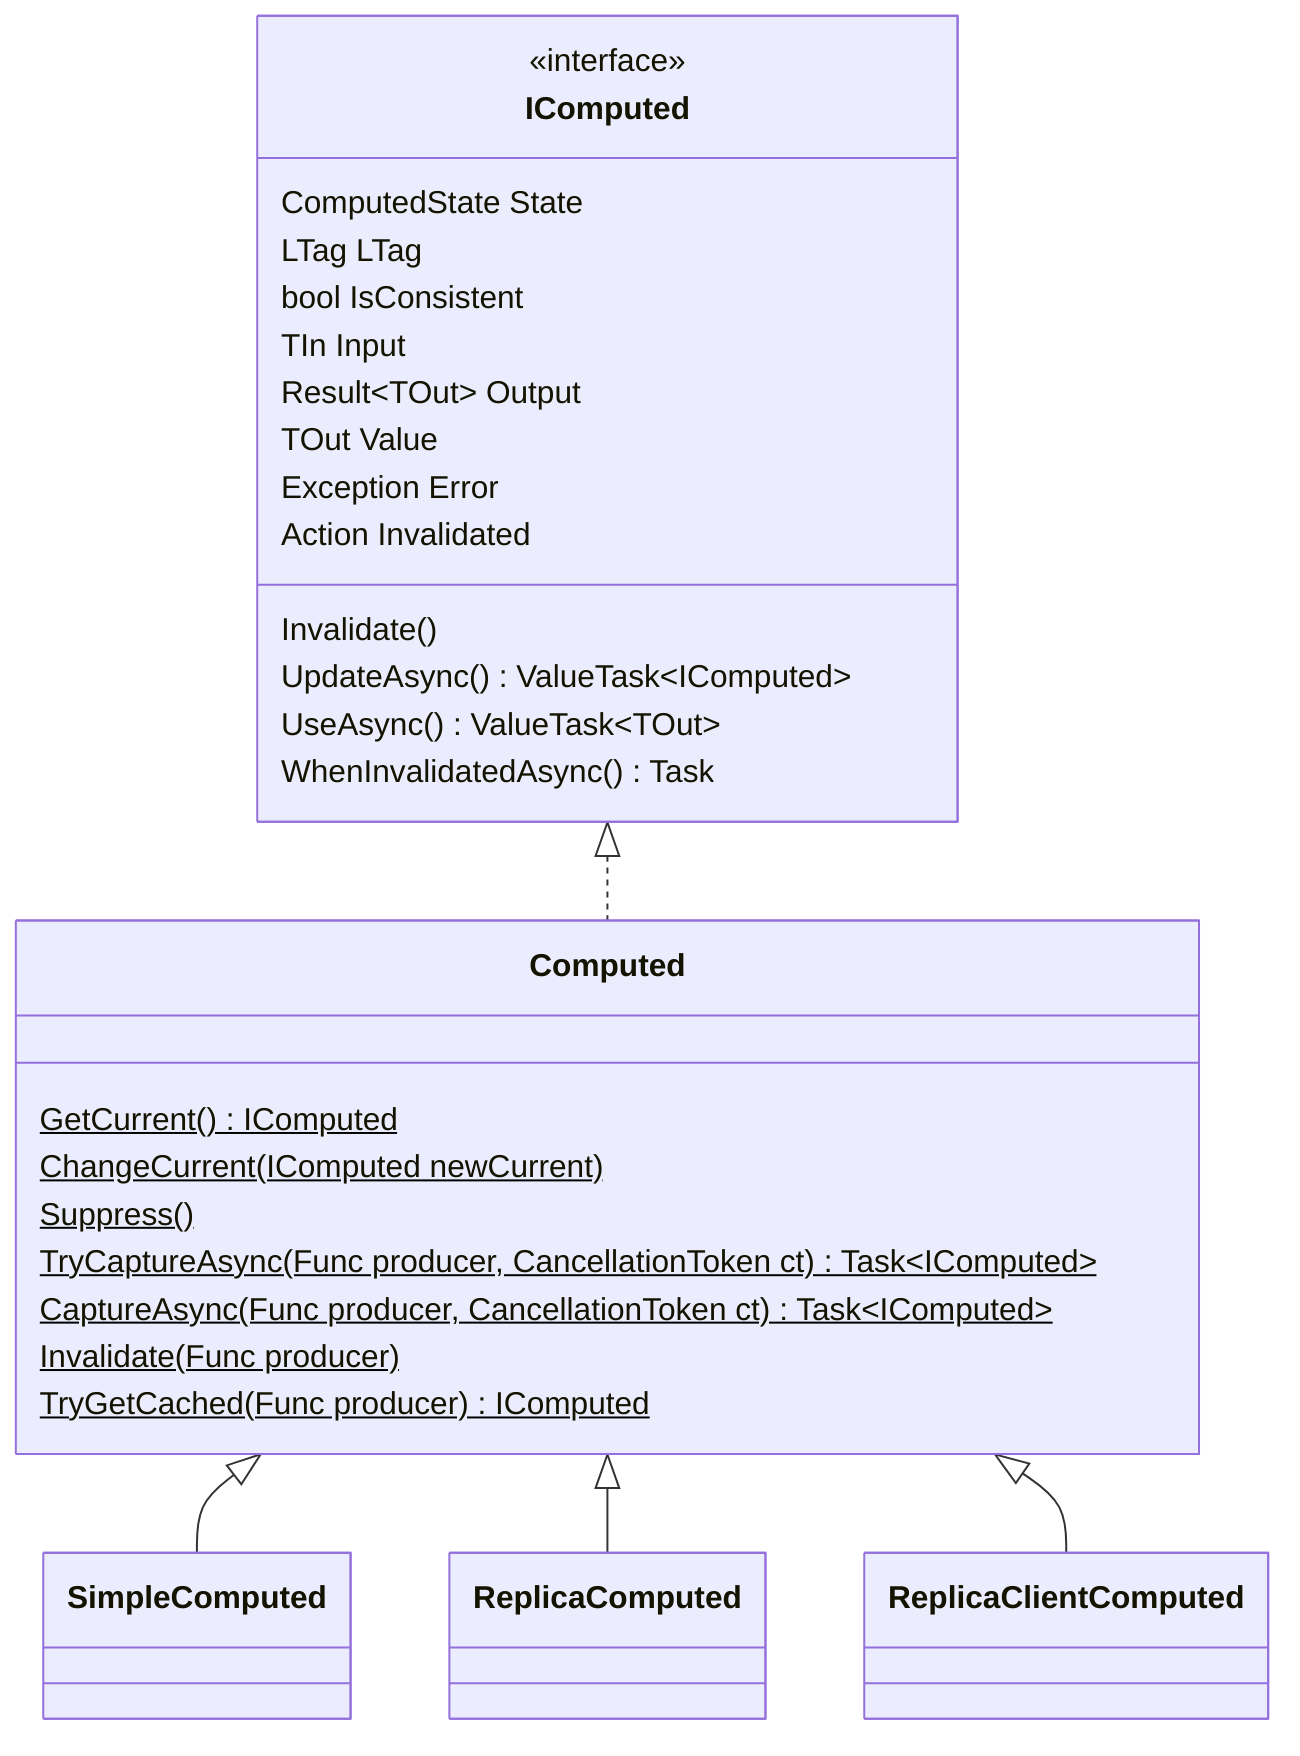 classDiagram
  IComputed <|.. Computed
  Computed <|-- SimpleComputed
  Computed <|-- ReplicaComputed
  Computed <|-- ReplicaClientComputed
  <<interface>> IComputed
  class IComputed {
    ComputedState State
    LTag LTag
    bool IsConsistent
    TIn Input
    Result~TOut~ Output
    TOut Value
    Exception Error
    Action Invalidated

    Invalidate()
    UpdateAsync() ValueTask~IComputed~
    UseAsync() ValueTask~TOut~
    WhenInvalidatedAsync() Task
  }
  class Computed {
    GetCurrent()$ IComputed
    ChangeCurrent(IComputed newCurrent)$
    Suppress()$
    TryCaptureAsync(Func producer, CancellationToken ct)$ Task~IComputed~
    CaptureAsync(Func producer, CancellationToken ct)$ Task~IComputed~
    Invalidate(Func producer)$
    TryGetCached(Func producer)$ IComputed
  }